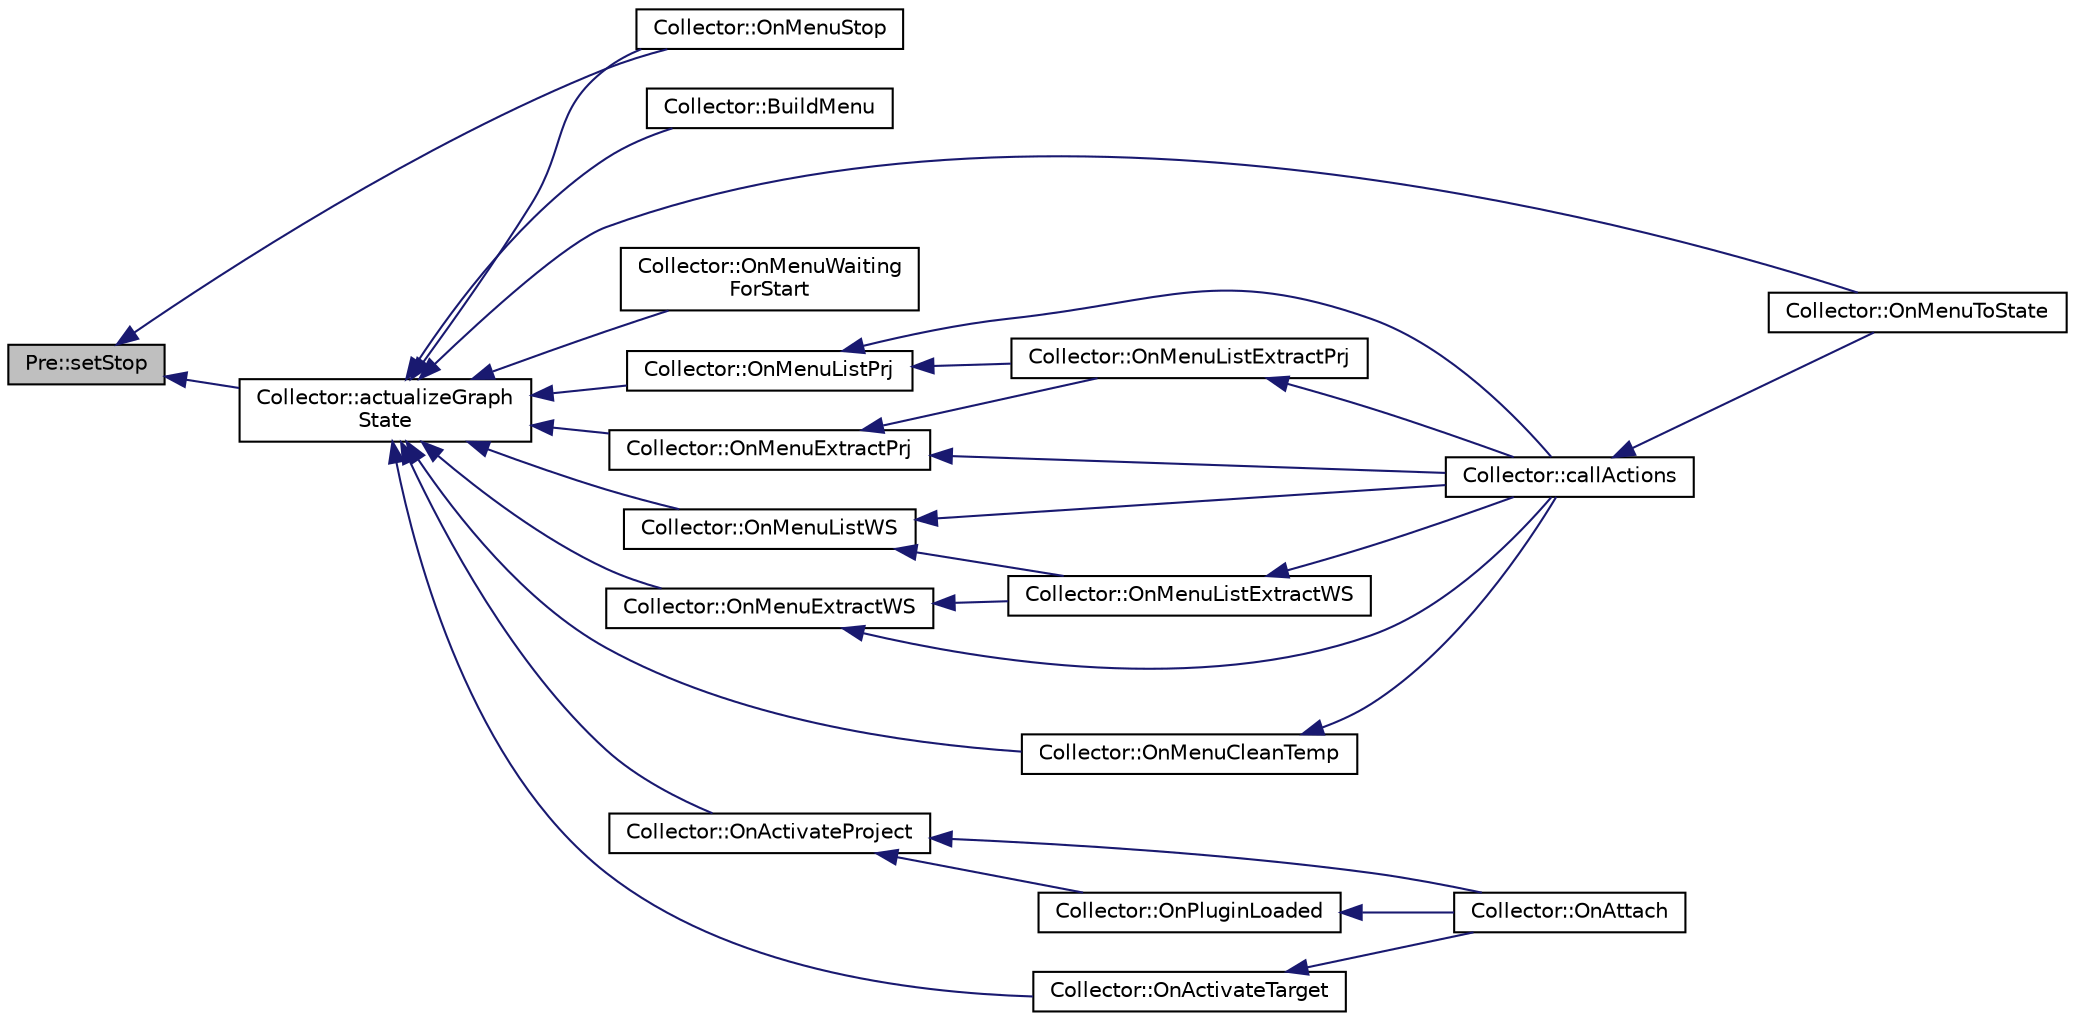 digraph "Pre::setStop"
{
  edge [fontname="Helvetica",fontsize="10",labelfontname="Helvetica",labelfontsize="10"];
  node [fontname="Helvetica",fontsize="10",shape=record];
  rankdir="LR";
  Node985 [label="Pre::setStop",height=0.2,width=0.4,color="black", fillcolor="grey75", style="filled", fontcolor="black"];
  Node985 -> Node986 [dir="back",color="midnightblue",fontsize="10",style="solid",fontname="Helvetica"];
  Node986 [label="Collector::actualizeGraph\lState",height=0.2,width=0.4,color="black", fillcolor="white", style="filled",URL="$class_collector.html#afffa9eed798f9788a774ad69043bde98",tooltip="Enable the menu items of &#39;&Collect&#39; and tools bar &#39;Collector&#39;. "];
  Node986 -> Node987 [dir="back",color="midnightblue",fontsize="10",style="solid",fontname="Helvetica"];
  Node987 [label="Collector::BuildMenu",height=0.2,width=0.4,color="black", fillcolor="white", style="filled",URL="$class_collector.html#accc308865bf090c7e65bd4f806ccc328",tooltip="Return plugin&#39;s configuration panel. "];
  Node986 -> Node988 [dir="back",color="midnightblue",fontsize="10",style="solid",fontname="Helvetica"];
  Node988 [label="Collector::OnMenuToState",height=0.2,width=0.4,color="black", fillcolor="white", style="filled",URL="$class_collector.html#a4d9c1a6b570a3cf86ee6e96d3344531e",tooltip="Only one method for all events. "];
  Node986 -> Node989 [dir="back",color="midnightblue",fontsize="10",style="solid",fontname="Helvetica"];
  Node989 [label="Collector::OnMenuStop",height=0.2,width=0.4,color="black", fillcolor="white", style="filled",URL="$class_collector.html#a328df4e05a99ed3233d942d8fb77a6d3",tooltip="Places the status graph in stop report and Stop current action. "];
  Node986 -> Node990 [dir="back",color="midnightblue",fontsize="10",style="solid",fontname="Helvetica"];
  Node990 [label="Collector::OnMenuWaiting\lForStart",height=0.2,width=0.4,color="black", fillcolor="white", style="filled",URL="$class_collector.html#ad9c3e1c71bd059224523e86f2e3680e4",tooltip="Places the state graph on hold for selection. "];
  Node986 -> Node991 [dir="back",color="midnightblue",fontsize="10",style="solid",fontname="Helvetica"];
  Node991 [label="Collector::OnMenuListPrj",height=0.2,width=0.4,color="black", fillcolor="white", style="filled",URL="$class_collector.html#a7a52cb7e51c2bafa5ca760e2f005f427",tooltip="Places the status graph in the listing project report. "];
  Node991 -> Node992 [dir="back",color="midnightblue",fontsize="10",style="solid",fontname="Helvetica"];
  Node992 [label="Collector::callActions",height=0.2,width=0.4,color="black", fillcolor="white", style="filled",URL="$class_collector.html#a772e3452af93d18c7764aed8245af527",tooltip="Call all &#39;OnMenu...()&#39;. "];
  Node992 -> Node988 [dir="back",color="midnightblue",fontsize="10",style="solid",fontname="Helvetica"];
  Node991 -> Node993 [dir="back",color="midnightblue",fontsize="10",style="solid",fontname="Helvetica"];
  Node993 [label="Collector::OnMenuListExtractPrj",height=0.2,width=0.4,color="black", fillcolor="white", style="filled",URL="$class_collector.html#a24cfe1b83b040784e834277da16e0a68",tooltip="Places the status grap in the listing and extract report. "];
  Node993 -> Node992 [dir="back",color="midnightblue",fontsize="10",style="solid",fontname="Helvetica"];
  Node986 -> Node994 [dir="back",color="midnightblue",fontsize="10",style="solid",fontname="Helvetica"];
  Node994 [label="Collector::OnMenuExtractPrj",height=0.2,width=0.4,color="black", fillcolor="white", style="filled",URL="$class_collector.html#af7b748977fb136842774e550b6c915b8",tooltip="Places the status graph in the extracting project report. "];
  Node994 -> Node992 [dir="back",color="midnightblue",fontsize="10",style="solid",fontname="Helvetica"];
  Node994 -> Node993 [dir="back",color="midnightblue",fontsize="10",style="solid",fontname="Helvetica"];
  Node986 -> Node995 [dir="back",color="midnightblue",fontsize="10",style="solid",fontname="Helvetica"];
  Node995 [label="Collector::OnMenuListWS",height=0.2,width=0.4,color="black", fillcolor="white", style="filled",URL="$class_collector.html#ad05ff772ab635dd2b018af610c45f666",tooltip="Places the status graph in the listing workspace report. "];
  Node995 -> Node992 [dir="back",color="midnightblue",fontsize="10",style="solid",fontname="Helvetica"];
  Node995 -> Node996 [dir="back",color="midnightblue",fontsize="10",style="solid",fontname="Helvetica"];
  Node996 [label="Collector::OnMenuListExtractWS",height=0.2,width=0.4,color="black", fillcolor="white", style="filled",URL="$class_collector.html#a6f578e146a373e98a2638c6a509ee193",tooltip="Places the status grap in the listing and extract workspace report. "];
  Node996 -> Node992 [dir="back",color="midnightblue",fontsize="10",style="solid",fontname="Helvetica"];
  Node986 -> Node997 [dir="back",color="midnightblue",fontsize="10",style="solid",fontname="Helvetica"];
  Node997 [label="Collector::OnMenuExtractWS",height=0.2,width=0.4,color="black", fillcolor="white", style="filled",URL="$class_collector.html#a0dd8300c95e93daf33d5141d38c74c0d",tooltip="Places the status graph in the extracting workspace report. "];
  Node997 -> Node992 [dir="back",color="midnightblue",fontsize="10",style="solid",fontname="Helvetica"];
  Node997 -> Node996 [dir="back",color="midnightblue",fontsize="10",style="solid",fontname="Helvetica"];
  Node986 -> Node998 [dir="back",color="midnightblue",fontsize="10",style="solid",fontname="Helvetica"];
  Node998 [label="Collector::OnMenuCleanTemp",height=0.2,width=0.4,color="black", fillcolor="white", style="filled",URL="$class_collector.html#a9610e93061089e82eab969be649adeeb",tooltip="Places the status graph in the cleaning report and Delete the temporary directory. "];
  Node998 -> Node992 [dir="back",color="midnightblue",fontsize="10",style="solid",fontname="Helvetica"];
  Node986 -> Node999 [dir="back",color="midnightblue",fontsize="10",style="solid",fontname="Helvetica"];
  Node999 [label="Collector::OnActivateProject",height=0.2,width=0.4,color="black", fillcolor="white", style="filled",URL="$class_collector.html#abfc8e261c95da61d0a710879b2f98d87",tooltip="This method called by project activate allows detect project using the &#39;Wx&#39; or &#39;Qt&#39; libraries..."];
  Node999 -> Node1000 [dir="back",color="midnightblue",fontsize="10",style="solid",fontname="Helvetica"];
  Node1000 [label="Collector::OnAttach",height=0.2,width=0.4,color="black", fillcolor="white", style="filled",URL="$class_collector.html#a083060f2bf00f965496c44de767cd7a1",tooltip="Execute the plugin. "];
  Node999 -> Node1001 [dir="back",color="midnightblue",fontsize="10",style="solid",fontname="Helvetica"];
  Node1001 [label="Collector::OnPluginLoaded",height=0.2,width=0.4,color="black", fillcolor="white", style="filled",URL="$class_collector.html#a015f772ce4cd2db84eef9ed7fbc391d4",tooltip="This method called by plugin is manually loaded. "];
  Node1001 -> Node1000 [dir="back",color="midnightblue",fontsize="10",style="solid",fontname="Helvetica"];
  Node986 -> Node1002 [dir="back",color="midnightblue",fontsize="10",style="solid",fontname="Helvetica"];
  Node1002 [label="Collector::OnActivateTarget",height=0.2,width=0.4,color="black", fillcolor="white", style="filled",URL="$class_collector.html#ab8069e3f15134c29f53848b563f53eda",tooltip="This method called by target activate allows detect target using the &#39;Wx&#39; or &#39;Qt&#39; libraries..."];
  Node1002 -> Node1000 [dir="back",color="midnightblue",fontsize="10",style="solid",fontname="Helvetica"];
  Node985 -> Node989 [dir="back",color="midnightblue",fontsize="10",style="solid",fontname="Helvetica"];
}
